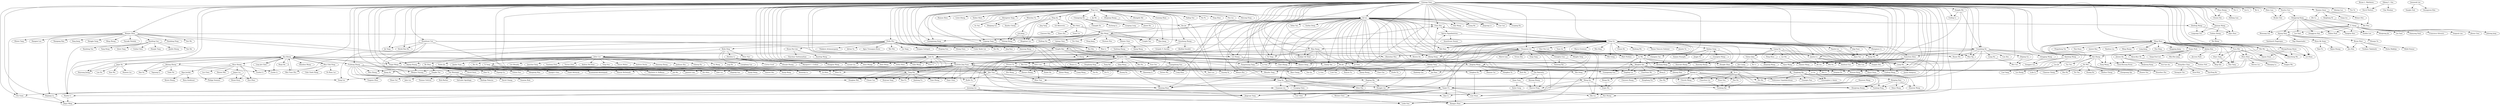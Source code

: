 strict digraph G{
"Enhong Chen " -> "Qi Liu "
"Enhong Chen " -> "Biao Xiang "
"Enhong Chen " -> "Biao Chang "
"Enhong Chen " -> "Hengshu Zhu "
"Enhong Chen " -> "Yong Ge "
"Enhong Chen " -> "Chang Tan "
"Enhong Chen " -> "Chunni Dai"
"Enhong Chen " -> "Jie Yang "
"Enhong Chen " -> "Zaiyi Chen"
"Enhong Chen " -> "Nicholas Jing Yuan "
"Enhong Chen " -> "Yijun Wang"
"Enhong Chen " -> "Zongda Wu "
"Enhong Chen " -> "Zhen Pan"
"Enhong Chen " -> "Hongjie Lin"
"Enhong Chen " -> "Ruoyan Kong"
"Enhong Chen " -> "Xianyu Zeng "
"Enhong Chen " -> "Liyuan Liu "
"Enhong Chen " -> "Zhen Wangy"
"Enhong Chen " -> "Chu Guan "
"Enhong Chen " -> "Xinjiang Lu "
"Enhong Chen " -> "Xiaolin Li "
"Enhong Chen " -> "Wenjun Zhou "
"Enhong Chen " -> "Xin Li "
"Enhong Chen " -> "Guandong Xu "
"Enhong Chen " -> "Lin Li "
"Enhong Chen " -> "Aiqing Huang "
"Enhong Chen " -> "Wenjun Ouyang "
"Enhong Chen " -> "Chen Zhu "
"Enhong Chen " -> "Zheng Dong "
"Enhong Chen " -> "Zhen Wang "
"Enhong Chen " -> "Zefan Shen "
"Enhong Chen " -> "Yubo Wang "
"Enhong Chen " -> "Yitan Li "
"Enhong Chen " -> "Guangxiang Zeng "
"Enhong Chen " -> "Min Wang "
"Enhong Chen " -> "Ji Chen "
"Enhong Chen " -> "Kuifei Yu "
"Enhong Chen " -> "Bo Li "
"Enhong Chen " -> "Dong Liu "
"Enhong Chen " -> "Zhongmou Li "
"Enhong Chen " -> "Lingyang Chu "
"Enhong Chen " -> "Zijin Zhao "
"Enhong Chen " -> "Yanjie Fu "
"Enhong Chen " -> "Xiangyu Zhao "
"Enhong Chen " -> "Hao Zhong "
"Enhong Chen " -> "Guifeng Wang "
"Enhong Chen " -> "Guangming Guo "
"Enhong Chen " -> "Yingling Liu "
"Enhong Chen " -> "Minghui Qiu "
"Enhong Chen " -> "Defu Lian "
"Enhong Chen " -> "Cong Zhao "
"Enhong Chen " -> "Guangzhong Sun "
"Enhong Chen " -> "Zhen Liao "
"Enhong Chen " -> "Yu Yang "
"Enhong Chen " -> "Shafqat Ali Shad "
"Enhong Chen " -> "Hao Wang "
"Enhong Chen " -> "Xiaohui Sun "
"Enhong Chen " -> "Derek Hao Hu "
"Enhong Chen " -> "Xiaojun Quan "
"Enhong Chen " -> "Qiming Luo "
"Enhong Chen " -> "Haocheng Wu "
"Enhong Chen " -> "Wei Wu "
"Enhong Chen " -> "Ming Zhou "
"Enhong Chen " -> "Lei Duan "
"Enhong Chen " -> "Heung-Yeung Shum "
"Enhong Chen " -> "Runze Wu "
"Enhong Chen " -> "Wan Ng"
"Enhong Chen " -> "Kai Zheng "
"Enhong Chen " -> "Fan Ye "
"Enhong Chen " -> "Liang He "
"Enhong Chen " -> "Jingsong Lv"
"Enhong Chen " -> "Can Cao"
"Enhong Chen " -> "Guoping Hu"
"Enhong Chen " -> "Guiling Li "
"Enhong Chen " -> "Baoxing Huai "
"Enhong Chen " -> "Junping Du "
"Kai Zheng " -> "Hoyoung Jueng"
"Kai Zheng " -> "Jiajie Xu "
"Kai Zheng " -> "Haozhou Wang "
"Kai Zheng " -> "Bolong Zheng "
"Kai Zheng " -> "Wen Yuan Zhu "
"Kai Zheng " -> "Wen Chih Peng "
"Kai Zheng " -> "Ling Jyh Chen "
"Kai Zheng " -> "Fuzheng Zhang "
"Kai Zheng " -> "Nicholas Jing Yuan "
"Kai Zheng " -> "Defu Lian "
"Kai Zheng " -> "Han Su "
"Kai Zheng " -> "Guohui Li "
"Kai Zheng " -> "Shuo Shang "
"Kai Zheng " -> "Guohe Li "
"Shuo Shang " -> "Kun Zhao "
"Shuo Shang " -> "Philipp Sommer "
"Shuo Shang " -> "Brano Kusy "
"Shuo Shang " -> "Raja Jurdak "
"Shuo Shang " -> "Lisi Chen "
"Shuo Shang " -> "Zhewei Wei "
"Shuo Shang " -> "Guohe Li "
"Raja Jurdak " -> "Kewei Zhang "
"Raja Jurdak " -> "Reza Arablouei "
"Defu Lian " -> "Yuyang Ye"
"Defu Lian " -> "Wenya Zhu"
"Defu Lian " -> "Zhenyu Zhang"
"Defu Lian " -> "Xianming Li "
"Defu Lian " -> "Yong Rui "
"Defu Lian " -> "Cong Zhao "
"Nicholas Jing Yuan " -> "Zaiyi Chen"
"Nicholas Jing Yuan " -> "Qi Zhou "
"Nicholas Jing Yuan " -> "Zhenyu Zhang"
"Nicholas Jing Yuan " -> "Yanjie Fu "
"Nicholas Jing Yuan " -> "Kieran McDonald "
"Nicholas Jing Yuan " -> "Yong Rui "
"Nicholas Jing Yuan " -> "Honghao Wei "
"Nicholas Jing Yuan " -> "Chuan Cao "
"Nicholas Jing Yuan " -> "Hao Fu "
"Nicholas Jing Yuan " -> "Yuan Zhong "
"Nicholas Jing Yuan " -> "Wen Zhong "
"Nicholas Jing Yuan " -> "Lian Duan "
"Yanjie Fu " -> "Xinjiang Lu "
"Yanjie Fu " -> "Jingci Ming"
"Yanjie Fu " -> "Qiao Li "
"Yanjie Fu " -> "Weiwei Chen "
"Yanjie Fu " -> "Jingyuan Yang "
"Yanjie Fu " -> "Hao Zhong "
"Yanjie Fu " -> "Spiros Papadimitriou "
"Yanjie Fu " -> "Lian Duan "
"Yanjie Fu " -> "Can Chen "
"Yanjie Fu " -> "Yong Ge "
"Spiros Papadimitriou " -> "Ananthram Swami "
"Spiros Papadimitriou " -> "Yong Ge "
"Hao Zhong " -> "Xiangyu Zhao "
"Weiwei Chen " -> "Leilei Sun "
"Xinjiang Lu " -> "Jingci Ming"
"Qi Zhou " -> "Zaiyi Chen"
"Fuzheng Zhang " -> "Zhenyu Zhang"
"Fuzheng Zhang " -> "Honghao Wei "
"Fuzheng Zhang " -> "Chuan Cao "
"Fuzheng Zhang " -> "Hao Fu "
"Fuzheng Zhang " -> "Yuan Zhong "
"Fuzheng Zhang " -> "Wen Zhong "
"Fuzheng Zhang " -> "Jianxun Lian "
"Fuzheng Zhang " -> "Yingmin Zhou "
"Ling Jyh Chen " -> "Kai Zheng "
"Wen Chih Peng " -> "Wen Yuan Zhu "
"Wen Chih Peng " -> "Kai Zheng "
"Wen Chih Peng " -> "Chih Chieh Hung "
"Wen Chih Peng " -> "Po Ruey Lei "
"Wen Yuan Zhu " -> "Kai Zheng "
"Bolong Zheng " -> "Yaguang Li "
"Bolong Zheng " -> "Han Su "
"Bolong Zheng " -> "Tieke He "
"Bolong Zheng " -> "Guohui Li "
"Jiajie Xu " -> "Hoyoung Jueng"
"Jiajie Xu " -> "Huiwen Liu "
"Jiajie Xu " -> "Kai Zheng "
"Jiajie Xu " -> "Lan Du "
"Jiajie Xu " -> "Xian Wu "
"Heung-Yeung Shum " -> "Yajuan Duan "
"Heung-Yeung Shum " -> "Haocheng Wu "
"Heung-Yeung Shum " -> "Lei Duan "
"Wei Wu " -> "Kai Zhang "
"Wei Wu " -> "Haocheng Wu "
"Wei Wu " -> "Fang Wang "
"Wei Wu " -> "Lei Duan "
"Kai Zhang " -> "Fang Wang "
"Furu Wei " -> "Yingjun Wu "
"Furu Wei " -> "Yajuan Duan "
"Furu Wei " -> "Bing Qin "
"Furu Wei " -> "Nan Yang "
"Ming Zhou " -> "Pengcheng Yin "
"Ming Zhou " -> "Nan Duan "
"Ming Zhou " -> "Junwei Bao "
"Ming Zhou " -> "Haocheng Wu "
"Ming Zhou " -> "Yingjun Wu "
"Ming Zhou " -> "Hyun-Kyo Oh "
"Ming Zhou " -> "Yajuan Duan "
"Ming Zhou " -> "Xiaolong Wang "
"Ming Zhou " -> "Xiaohua Liu "
"Ming Zhou " -> "Ming Zhang "
"Ming Zhou " -> "Jinhan Kim "
"Ming Zhou " -> "Long Jiang "
"Ming Zhou " -> "Xiaohua Liu "
"Ming Zhou " -> "Long Jiang "
"Ming Zhou " -> "Duo Ding "
"Ming Zhou " -> "Xingping Jiang "
"Ming Zhou " -> "Fang Wang "
"Ming Zhou " -> "Lei Duan "
"Ming Zhou " -> "Bing Qin "
"Ming Zhou " -> "Nan Yang "
"Long Jiang " -> "Ming Zhou "
"Jinhan Kim " -> "Ming Zhou "
"Hyun-Kyo Oh " -> "Yoohan Noh "
"Xiaojun Quan " -> "Wenyu Dou "
"Xiaojun Quan " -> "Zhi Lu "
"Xiaojun Quan " -> "Bei Hua "
"Xiaojun Quan " -> "Gang Liu "
"Zhi Lu " -> "Bei Hua "
"Xiaohui Sun " -> "Dongyeop Kang "
"Xiaohui Sun " -> "Ho-Jin Choi "
"Dongyeop Kang " -> "Woosang Lim "
"Dongyeop Kang " -> "Kijung Shin "
"Dongyeop Kang " -> "Lee Sael "
"Dongyeop Kang " -> "Donggyun Han "
"Dongyeop Kang " -> "Nahea Park "
"Dongyeop Kang " -> "Sangtae Kim "
"Dongyeop Kang " -> "Soobin Lee "
"Kijung Shin " -> "Bryan Hooi "
"Kijung Shin " -> "Hwanjo Yu "
"Kijung Shin " -> "Jisu Kim "
"Kijung Shin " -> "Vaishnavh Nagarajan "
"Kijung Shin " -> "Naji Shajarisales "
"Bryan Hooi " -> "Disha Makhija"
"Bryan Hooi " -> "Mohit Kumar"
"Bryan Hooi " -> "Jisu Kim "
"Bryan Hooi " -> "Tsubasa Takahashi "
"Zhen Liao " -> "Ho-Jin Choi "
"Guangzhong Sun " -> "Xianming Li "
"Guangzhong Sun " -> "Xichen Wu "
"Guangzhong Sun " -> "Cong Zhao "
"Guangzhong Sun " -> "Yong Rui "
"Guangzhong Sun " -> "Jianxun Lian "
"Minghui Qiu " -> "Guangming Guo "
"Minghui Qiu " -> "Yingling Liu "
"Minghui Qiu " -> "Fenglong Ma "
"Minghui Qiu " -> "Yaliang Li "
"Minghui Qiu " -> "Qi Li "
"Minghui Qiu " -> "Shi Zhi "
"Minghui Qiu " -> "Lu Su "
"Minghui Qiu " -> "Heng Ji "
"Minghui Qiu " -> "Qiming Diao "
"Minghui Qiu " -> "Chao-Yuan Wu "
"Minghui Qiu " -> "Wei Dong "
"Heng Ji " -> "Meng Qu "
"Heng Ji " -> "Zeqiu Wu "
"Meng Qu " -> "Zeqiu Wu "
"Lu Su " -> "Hengtong Zhang "
"Lu Su " -> "Yunlong Feng "
"Lu Su " -> "Zhaoran Wang "
"Lu Su " -> "Shiyu Wang "
"Lu Su " -> "Chuishi Meng "
"Lu Su " -> "Christopher J. Quinn "
"Qi Li " -> "Hengtong Zhang "
"Qi Li " -> "Yunlong Feng "
"Qi Li " -> "Chuishi Meng "
"Qi Li " -> "Nan Du "
"Qi Li " -> "Yusheng Xie "
"Qi Li " -> "Christopher J. Quinn "
"Nan Du " -> "Yusheng Xie "
"Yaliang Li " -> "Chenwei Zhang "
"Yaliang Li " -> "Hengtong Zhang "
"Yaliang Li " -> "Guangxu Xun "
"Yaliang Li " -> "Vishrawas Gopalakrishnan"
"Yaliang Li " -> "Chaochun Liu "
"Yaliang Li " -> "Huan Sun "
"Yaliang Li " -> "Hongliang Fei"
"Yaliang Li " -> "Hao Wu"
"Yaliang Li " -> "Chuishi Meng "
"Yaliang Li " -> "Yusheng Xie "
"Huan Sun " -> "Yusheng Xie "
"Chaochun Liu " -> "Yusheng Xie "
"Fenglong Ma " -> "Hengtong Zhang "
"Fenglong Ma " -> "Houping Xiao "
"Fenglong Ma " -> "Guangxu Xun "
"Fenglong Ma " -> "Vishrawas Gopalakrishnan"
"Fenglong Ma " -> "Yunlong Feng "
"Fenglong Ma " -> "Shi Zhi "
"Fenglong Ma " -> "Christopher J. Quinn "
"Houping Xiao " -> "Hengtong Zhang "
"Houping Xiao " -> "Yunlong Feng "
"Houping Xiao " -> "Zhaoran Wang "
"Houping Xiao " -> "Shiyu Wang "
"Yanjie Fu " -> "Bin Liu "
"Yanjie Fu " -> "Yong Ge "
"Yong Ge " -> "Guifeng Wang "
"Yong Ge " -> "Richang Hong "
"Yong Ge " -> "Chuan He "
"Yong Ge " -> "Xindong Wu "
"Yong Ge " -> "Junping Du "
"Min Wang " -> "Fei Chen "
"Min Wang " -> "Guangxiang Zeng "
"Min Wang " -> "Yuhong Xiong "
"Min Wang " -> "Bingduan Lin "
"Min Wang " -> "Peng Jiang "
"Min Wang " -> "Huiman Hou "
"Min Wang " -> "Lijiang Chen "
"Min Wang " -> "Shimin Chen "
"Min Wang " -> "Conglei Yao "
"Min Wang " -> "Gensheng Zhang "
"Min Wang " -> "Xiao Jiang "
"Gensheng Zhang " -> "Abolfazl Asudeh "
"Gensheng Zhang " -> "Gergely V. Zaruba "
"Shimin Chen " -> "Qiang Wang "
"Aiqing Huang " -> "Wenjun Ouyang "
"Wenjun Zhou " -> "Chu Guan "
"Wenjun Zhou " -> "Xiaolin Li "
"Wenjun Zhou " -> "Xiaogang Han "
"Wenjun Zhou " -> "Xing Jiang "
"Wenjun Zhou " -> "Hengjie Song "
"Wenjun Zhou " -> "Ming Zhong "
"Wenjun Zhou " -> "Toyoaki Nishida "
"Wenjun Zhou " -> "Bowen Du "
"Wenjun Zhou " -> "Zhenshan Hou "
"Wenjun Zhou " -> "Xiaodong Feng "
"Wenjun Zhou " -> "Sen Wu "
"Wenjun Zhou " -> "Zhiwei Tang "
"Wenjun Zhou " -> "Yong Ge "
"Wenjun Zhou " -> "Xiaofeng Gao "
"Wenjun Zhou " -> "Hangzai Luo "
"Xiaofeng Gao " -> "Jiaofei Zhong "
"Xiaofeng Gao " -> "Yan Shi "
"Xiaofeng Gao " -> "Xiaodong Yue "
"Xiaofeng Gao " -> "Yang Hong "
"Xiaofeng Gao " -> "Qiwei Tang "
"Xiaofeng Gao " -> "Guihai Chen "
"Xiaofeng Gao " -> "Shaojie Tang "
"Yong Ge " -> "Biao Chang "
"Yong Ge " -> "Hasan Timucin Ozdemir "
"Yong Ge " -> "Jannite Yu "
"Yong Ge " -> "Kuo Chu Lee "
"Yong Ge " -> "Zhenyu Zhang"
"Yong Ge " -> "Hongke Zhao "
"Yong Ge " -> "Ruoyan Kong"
"Yong Ge " -> "Danhuai Guo "
"Yong Ge " -> "Yingqiu Zhu "
"Yong Ge " -> "Wei Xu "
"Yong Ge " -> "Yuanchun Zhou "
"Yong Ge " -> "Zijun Yao "
"Yong Ge " -> "Jing Yuan "
"Yong Ge " -> "Chen Zhu "
"Yong Ge " -> "Bo Jin "
"Yong Ge " -> "Li Guo"
"Yong Ge " -> "Chao Zhang"
"Yong Ge " -> "Liang Wu "
"Yong Ge " -> "Bo Liu "
"Yong Ge " -> "Changxia Tao "
"Yong Ge " -> "Yuan Ge"
"Yong Ge " -> "Chuanren Liu "
"Yong Ge " -> "Wei Geng"
"Yong Ge " -> "Matt Perkins"
"Yong Ge " -> "Zhongmou Li "
"Yong Ge " -> "Guannan Liu "
"Yong Ge " -> "Keli Xiao "
"Yong Ge " -> "Marco Gruteser "
"Yong Ge " -> "Biao Xiang "
"Yong Ge " -> "Tengfei Bao "
"Yong Ge " -> "Yi Zheng "
"Yong Ge " -> "Min Ding "
"Tong Xu " -> "Zhen Pan"
"Tong Xu " -> "Hongjie Lin"
"Tong Xu " -> "Guannan Liu "
"Tong Xu " -> "Guoqing Chen "
"Tong Xu " -> "Xiangyu Zhao "
"Tong Xu " -> "Baoxing Huai "
"Guoqing Chen " -> "Can Chen "
"Guannan Liu " -> "Can Chen "
"Tengfei Bao " -> "Le Wu "
"Tengfei Bao " -> "Linli Xu "
"Tengfei Bao " -> "Lei Zhang "
"Tengfei Bao " -> "Yi Zheng "
"Tengfei Bao " -> "Baoxing Huai "
"Tengfei Bao " -> "Hengshu Zhu "
"Hengshu Zhu " -> "Biao Chang "
"Hengshu Zhu " -> "Xianyu Zeng "
"Hengshu Zhu " -> "Bin Guo "
"Hengshu Zhu " -> "Bo Jin "
"Hengshu Zhu " -> "Li Guo"
"Hengshu Zhu " -> "Chao Zhang"
"Hengshu Zhu " -> "Kuifei Yu "
"Hengshu Zhu " -> "Huayu Li "
"Hengshu Zhu " -> "Xiangyu Zhao "
"Hengshu Zhu " -> "Chen Zhu "
"Hengshu Zhu " -> "Pengliang Ding "
"Hengshu Zhu " -> "Fang Xie "
"Hengshu Zhu " -> "Qing Wang "
"Hengshu Zhu " -> "Wei Hu "
"Hengshu Zhu " -> "Yuan Yao "
"Hengshu Zhu " -> "Meng Qu "
"Hengshu Zhu " -> "Junming Liu "
"Hengshu Zhu " -> "Baoxing Huai "
"Junming Liu " -> "Jingci Ming"
"Junming Liu " -> "Qiao Li "
"Junming Liu " -> "Jingyuan Yang "
"Junming Liu " -> "Leilei Sun "
"Chu Guan " -> "Jingci Ming"
"Meng Qu " -> "Qiao Li "
"Meng Qu " -> "Jingyuan Yang "
"Meng Qu " -> "Bin Liu "
"Bo Jin " -> "Chao Che "
"Bo Jin " -> "Kuifei Yu"
"Bo Jin " -> "Yue Qu "
"Bo Jin " -> "Li Guo "
"Bo Jin " -> "Cuili Yao "
"Bo Jin " -> "Ruiyun Yu "
"Bo Jin " -> "Qiang Zhang "
"Bin Guo " -> "Zhitao Wang "
"Bin Guo " -> "Liang Wang "
"Bin Guo " -> "Tao Ku "
"Bin Guo " -> "Fei Yi "
"Bin Guo " -> "Miao Tian "
"Chang Tan " -> "Biao Chang "
"Lei Zhang " -> "Ji Chen "
"Linli Xu " -> "Zaiyi Chen"
"Linli Xu " -> "Liyuan Liu "
"Linli Xu " -> "Zhen Wangy"
"Linli Xu " -> "Wenjun Ouyang "
"Linli Xu " -> "Zhen Wang "
"Linli Xu " -> "Zefan Shen "
"Linli Xu " -> "Yubo Wang "
"Linli Xu " -> "Yitan Li "
"Linli Xu " -> "Yingzi Wang "
"Yingzi Wang " -> "Kieran McDonald "
"Le Wu " -> "Yijun Wang"
"Le Wu " -> "Hongke Zhao "
"Le Wu " -> "Guangming Guo "
"Le Wu " -> "Yingling Liu "
"Le Wu " -> "Richang Hong "
"Le Wu " -> "Junping Du "
"Richang Hong " -> "Junping Du "
"Hongke Zhao " -> "Ruoyan Kong"
"Hongke Zhao " -> "Guifeng Wang "
"Biao Xiang " -> "Fangshuang Tang "
"Biao Xiang " -> "Ji Chen "
"Biao Xiang " -> "Yu Yang "
"Biao Xiang " -> "Shafqat Ali Shad "
"Keli Xiao " -> "Yong Ge "
"Zhongmou Li " -> "Xiang Wu "
"Chuanren Liu " -> "Xianyu Zeng "
"Chuanren Liu " -> "Jingyuan Yang "
"Chuanren Liu " -> "Mingfei Teng "
"Chuanren Liu " -> "March Liao"
"Chuanren Liu " -> "Vivian Zhu"
"Chuanren Liu " -> "Songhua Xu "
"Chuanren Liu " -> "Zheng Dong "
"Chuanren Liu " -> "Kai Zhang "
"Chuanren Liu " -> "Wei Geng"
"Chuanren Liu " -> "Matt Perkins"
"Chuanren Liu " -> "Bowen Du "
"Chuanren Liu " -> "Zhenshan Hou "
"Chuanren Liu " -> "Leilei Sun "
"Chuanren Liu " -> "Chonghui Guo "
"Chuanren Liu " -> "Yanming Xie"
"Chuanren Liu " -> "Lian Duan "
"Chuanren Liu " -> "Yong Ge "
"Chonghui Guo " -> "Leilei Sun "
"Chonghui Guo " -> "Yanming Xie"
"Kai Zhang " -> "Shandian Zhe "
"Kai Zhang " -> "Chaoran Cheng "
"Kai Zhang " -> "Zhi Wei "
"Kai Zhang " -> "Tan Yan "
"Zhi Wei " -> "Fei Tan "
"Zhi Wei " -> "Chaoran Cheng "
"Zhi Wei " -> "Kuang Du"
"Zhi Wei " -> "Ruihua Cheng"
"Zhi Wei " -> "Chenguang Qin"
"Zhi Wei " -> "Huaxin You"
"Zhi Wei " -> "Sha Hu"
"Zhi Wei " -> "Shandian Zhe "
"Songhua Xu " -> "Lian Duan "
"Yuan Ge" -> "Changxia Tao "
"Jing Yuan " -> "Zijun Yao "
"Zijun Yao " -> "Yong Ge "
"Zijun Yao " -> "Bin Liu "
"Yuanchun Zhou " -> "Danhuai Guo "
"Yuanchun Zhou " -> "Yingqiu Zhu "
"Yuanchun Zhou " -> "Wei Xu "
"Yuanchun Zhou " -> "Liang Wu "
"Yuanchun Zhou " -> "Bo Liu "
"Yuanchun Zhou " -> "Bin Cao "
"Liang Wu " -> "Justin Sampson "
"Hengshu Zhu " -> "Chen Zhu "
"Hengshu Zhu " -> "Fangshuang Tang "
"Hengshu Zhu " -> "Jingyuan Yang "
"Xiaolin Li " -> "Jingci Ming"
"Zongda Wu " -> "Yijun Wang"
"Zongda Wu " -> "Guandong Xu "
"Zongda Wu " -> "Guiling Li "
"Yong Ge " -> "Qi Liu "
"Yong Ge " -> "Yong Rui "
"Yong Ge " -> "Qinbao Song "
"Yong Ge " -> "Xiang Wu "
"Qinbao Song " -> "Changxia Tao "
"Qinbao Song " -> "Guangtao Wang "
"Qinbao Song " -> "Xueying Zhang "
"Qinbao Song " -> "Kaiyuan Zhang "
"Qinbao Song " -> "Xuejun Huangfu "
"Qinbao Song " -> "Jingjie Ni "
"Guangtao Wang " -> "Xueying Zhang "
"Guangtao Wang " -> "Kaiyuan Zhang "
"Guangtao Wang " -> "Qinbao Song "
"Yong Rui " -> "Honghao Wei "
"Yong Rui " -> "Chuan Cao "
"Yong Rui " -> "Hao Fu "
"Yong Rui " -> "Yuan Zhong "
"Yong Rui " -> "Jianlong Fu "
"Yong Rui " -> "Kuiyuan Yang "
"Qi Liu " -> "Yuyang Ye"
"Qi Liu " -> "Wenya Zhu"
"Qi Liu " -> "Yijun Wang"
"Qi Liu " -> "Zhen Pan"
"Qi Liu " -> "Hongjie Lin"
"Qi Liu " -> "Ruoyan Kong"
"Qi Liu " -> "Xianyu Zeng "
"Qi Liu " -> "Keli Xiao "
"Qi Liu " -> "Yefan Tao "
"Qi Liu " -> "Yuefan Deng "
"Qi Liu " -> "Biao Chang "
"Qi Liu " -> "Zheng Dong "
"Qi Liu " -> "Ji Chen "
"Qi Liu " -> "Xiangyu Zhao "
"Qi Liu " -> "Guifeng Wang "
"Qi Liu " -> "Guangming Guo "
"Qi Liu " -> "Yingling Liu "
"Qi Liu " -> "Yu Yang "
"Qi Liu " -> "Shafqat Ali Shad "
"Qi Liu " -> "Zhefeng Wang "
"Qi Liu " -> "Hao Wang "
"Qi Liu " -> "Runze Wu "
"Qi Liu " -> "Wan Ng"
"Qi Liu " -> "Xiang Wu "
"Qi Liu " -> "Liang He "
"Qi Liu " -> "Jingsong Lv"
"Qi Liu " -> "Can Cao"
"Qi Liu " -> "Guoping Hu"
"Qi Liu " -> "Yi Zheng "
"Qi Liu " -> "Linpeng Tang "
"Qi Liu " -> "Baoxing Huai "
"Qi Liu " -> "Junping Du "
"Linpeng Tang " -> "Kai Shu "
"Linpeng Tang " -> "Wan Li "
"Zhefeng Wang " -> "Lingyang Chu "
"Zhefeng Wang " -> "Zijin Zhao "
"Biao Xiang " -> "Yi Zheng "
"Enhong Chen " -> "Huanhuan Cao "
"Enhong Chen " -> "Linli Xu "
"Enhong Chen " -> "Tengfei Bao "
"Enhong Chen " -> "Lei Zhang "
"Enhong Chen " -> "Qi Zhou "
"Enhong Chen " -> "Haiping Ma "
"Enhong Chen " -> "Hongke Zhao "
"Enhong Chen " -> "Chuanren Liu "
"Enhong Chen " -> "Zhefeng Wang "
"Enhong Chen " -> "Yong Ge "
"Enhong Chen " -> "Yingzi Wang "
"Enhong Chen " -> "Xiang Wu "
"Enhong Chen " -> "Yi Zheng "
"Enhong Chen " -> "Linpeng Tang "
"Dongyeop Kang " -> "U. Kang "
"U. Kang " -> "Francesco Silvestri "
"U. Kang " -> "Yongsub Lim "
"U. Kang " -> "Jihoon Choi"
"U. Kang " -> "Woosang Lim "
"U. Kang " -> "Kijung Shin "
"U. Kang " -> "Jinhong Jung "
"U. Kang " -> "Woojeong Jin"
"U. Kang " -> "Lee Sael"
"U. Kang " -> "Namyong Park"
"U. Kang " -> "Donggyun Han "
"U. Kang " -> "Nahea Park "
"U. Kang " -> "Sangtae Kim "
"U. Kang " -> "Soobin Lee "
"Kijung Shin " -> "Hyun Ah Song "
"Hyun Ah Song " -> "Xiao Fu "
"Hyun Ah Song " -> "Kejun Huang "
"Yingzi Wang " -> "Yong Rui "
"Heng Ji " -> "Wenqi He "
"Wenqi He " -> "Zeqiu Wu "
"Qi Li " -> "Chaochun Liu "
"Yanjie Fu " -> "Xiaolin Li "
"Yanjie Fu " -> "Chu Guan "
"Aiqing Huang " -> "Qi Zhou "
"Wenjun Zhou " -> "Xinjiang Lu "
"Yong Ge " -> "Jianhui Li "
"Yong Ge " -> "Le Wu "
"Yong Ge " -> "Guandong Xu "
"Hengshu Zhu " -> "Huang Xu "
"Hengshu Zhu " -> "Richang Hong "
"Hengshu Zhu " -> "Guannan Liu "
"Yi Zheng " -> "Nicholas Jing Yuan "
"Nicholas Jing Yuan " -> "Songhua Xu "
"Lei Zhang " -> "Chang Tan "
"Linli Xu " -> "Yong Rui "
"Biao Xiang " -> "Tong Xu "
"Chuanren Liu " -> "Yong Tang "
"Guandong Xu " -> "Liang Wu "
"Guandong Xu " -> "Bo Liu "
"Guandong Xu " -> "Jianhui Li "
"Guandong Xu " -> "Liang Hu "
"Guandong Xu " -> "Wei Cao "
"Guandong Xu " -> "Zhiping Gu"
"Guandong Xu " -> "Runze Wu "
"Guandong Xu " -> "Wan Ng"
"Guandong Xu " -> "Songguo Liu"
"Guandong Xu " -> "Can Zhu "
"Zhiping Gu" -> "Wei Cao "
"Liang Hu " -> "Wei Cao "
"Jianhui Li " -> "Danhuai Guo "
"Jianhui Li " -> "Yingqiu Zhu "
"Jianhui Li " -> "Wei Xu "
"Jianhui Li " -> "Liang Wu "
"Jianhui Li " -> "Bo Liu "
"Jianhui Li " -> "Bin Cao "
"Yong Rui " -> "Hao Fu "
"Qi Liu " -> "Fangshuang Tang "
"Qi Liu " -> "Chen Zhu "
"Chuanren Liu " -> "Bin Liu "
"Haiping Ma " -> "Zhen Pan"
"Haiping Ma " -> "Hongjie Lin"
"Huanhuan Cao " -> "Jie Yang "
"Huanhuan Cao " -> "Kuifei Yu "
"Huanhuan Cao " -> "Dong Liu "
"Huanhuan Cao " -> "Derek Hao Hu "
"Yong Ge " -> "Liang Du "
"Liang Du " -> "Hanmo Wang "
"Liang Du " -> "Peng Zhou "
"Liang Du " -> "Lei Shi "
"Liang Du " -> "Yuhua Qian "
"Liang Du " -> "Bo Liu "
"Yuhua Qian " -> "Zhiqiang Wang "
"Yuhua Qian " -> "Jiye Liang "
"Yuhua Qian " -> "Ru Li "
"Lei Shi " -> "Hanmo Wang "
"Peng Zhou " -> "Hanmo Wang "
"Hengshu Zhu " -> "Zhiwen Yu "
"Zhiwen Yu " -> "Huang Xu "
"Zhiwen Yu " -> "Jingyuan Yang "
"Zhiwen Yu " -> "Zhitao Wang "
"Zhiwen Yu " -> "Liang Wang "
"Zhiwen Yu " -> "Tao Ku "
"Zhiwen Yu " -> "Fei Yi "
"Zhiwen Yu " -> "Miao Tian "
"Zhiwen Yu " -> "Zhu Wang "
"Zhiwen Yu " -> "Huilei He "
"Zhiwen Yu " -> "Jilei Tian "
"Zhu Wang " -> "Miao Tian "
"Enhong Chen " -> "Fangshuang Tang "
"Enhong Chen " -> "Tong Xu "
"Enhong Chen " -> "Feida Zhu "
"Enhong Chen " -> "Yong Rui "
"Enhong Chen " -> "Richang Hong "
"Ming Zhou " -> "Kai Zhang "
"Ming Zhou " -> "Wei Wu "
"Ming Zhou " -> "Zhou Zhao "
"Ming Zhou " -> "Sunju Park "
"Ming Zhou " -> "Duyu Tang "
"Duyu Tang " -> "Bing Qin "
"Duyu Tang " -> "Nan Yang "
"Jinhan Kim " -> "Jin-woo Park "
"Xiaolong Wang " -> "Luo Jie "
"Xiaolong Wang " -> "Min Li "
"Luo Jie " -> "Carl Yang"
"Luo Jie " -> "Lin Zhong"
"Luo Jie " -> "Li-Jia Li"
"Sunju Park " -> "Hyun-Kyo Oh "
"Sunju Park " -> "Jiwoon Ha "
"Sunju Park " -> "Soon-Hyoung Kwon "
"Sunju Park " -> "Min-Hee Jang "
"Sunju Park " -> "Sang-Chul Lee "
"Sunju Park " -> "Yoohan Noh "
"Jiwoon Ha " -> "Dong-Kyu Chae "
"Jiwoon Ha " -> "BooJoong Kang "
"Jiwoon Ha " -> "Eul Gyu Im "
"Jiwoon Ha " -> "Soon-Hyoung Kwon "
"Dong-Kyu Chae " -> "Seong-Je Cho "
"Dong-Kyu Chae " -> "Yesol Kim "
"Dong-Kyu Chae " -> "Yun-Yong Ko "
"Zhou Zhao " -> "Yingjun Wu "
"Zhou Zhao " -> "Xinyu Duan "
"Zhou Zhao " -> "Jun Xiao "
"Zhou Zhao " -> "Hanqing Lu "
"Zhou Zhao " -> "Steven Liu "
"Siliang Tang " -> "Zhou Yu "
"Siliang Tang " -> "Xinyu Duan "
"Siliang Tang " -> "Jun Xiao "
"Siliang Tang " -> "Haidong Gao "
"U. Kang " -> "Lee Sael "
"Feida Zhu " -> "Liu Yang "
"Feida Zhu " -> "Swapna Gottipati "
"Feida Zhu " -> "Huiping Sun "
"Feida Zhu " -> "Zhong Chen "
"Feida Zhu " -> "Cindy Xinde Lin "
"Feida Zhu " -> "Bolin Ding "
"Feida Zhu " -> "Bo Zhao "
"Feida Zhu " -> "Xin Mu "
"Feida Zhu " -> "Jing Xiao"
"Feida Zhu " -> "Jianzong Wang"
"Feida Zhu " -> "Guangming Guo "
"Feida Zhu " -> "Yingling Liu "
"Feida Zhu " -> "Wei Dong "
"Feida Zhu " -> "Kwan Hui Lim "
"Feida Zhu " -> "Palakorn Achananuparp "
"Feida Zhu " -> "Adrian Vu "
"Feida Zhu " -> "Agus Trisnajaya Kwee "
"Feida Zhu " -> "Wei Wei "
"Feida Zhu " -> "Guohui Li "
"Kwan Hui Lim " -> "Xiaoting Wang "
"Kwan Hui Lim " -> "Tharshan Vaithianathan "
"Bo Zhao " -> "Xide Lin "
"Bo Zhao " -> "Mengting Wan "
"Bo Zhao " -> "Xiangyu Chen "
"Bo Zhao " -> "Fedor Borisyuk "
"Bo Zhao " -> "Krishnaram Kenthapadi "
"Bo Zhao " -> "David Stein "
"Bo Zhao " -> "Chuishi Meng "
"Bo Zhao " -> "Shi Zhi "
"Bo Zhao " -> "Wenzhu Tong "
"Bo Zhao " -> "Dian Yu "
"Bo Zhao " -> "Yupeng Gu "
"Bo Zhao " -> "Yizhou Sun "
"Bo Zhao " -> "Fangbo Tao "
"Bo Zhao " -> "Tim Weninger "
"Nikunj C. Oza " -> "David Nielsen "
"Nikunj C. Oza " -> "Clay Woolam "
"Bryan L. Matthews " -> "David Nielsen "
"Tim Weninger " -> "Salvador Aguiñaga "
"Tim Weninger " -> "Rodrigo Palacios "
"Tim Weninger " -> "David Chiang "
"Tim Weninger " -> "Yonatan Bisk "
"Tim Weninger " -> "Rodrigo Palacios "
"Tim Weninger " -> "Thomas Gottron"
"Tim Weninger " -> "Rick Barber "
"Fangbo Tao " -> "Huan Gui "
"Fangbo Tao " -> "Jialu Liu "
"Joonseok Lee " -> "Sangho Suh "
"Joonseok Lee " -> "Seungyeon Kim "
"Bolin Ding " -> "Xide Lin "
"Bolin Ding " -> "Liangliang Cao "
"Bolin Ding " -> "Jiebo Luo "
"Bolin Ding " -> "Zhenhui Li "
"Bolin Ding " -> "Peter Nye "
"Zhenhui Li " -> "Margaret C. Crofoot "
"Zhenhui Li " -> "Hongjian Wang "
"Zhenhui Li " -> "Corina Graif "
"Zhenhui Li " -> "Zhuojie Huang "
"Zhenhui Li " -> "Jingjing Wang "
"Jiebo Luo " -> "Yingzi Wang "
"Jiebo Luo " -> "Liangliang Cao "
"Jiebo Luo " -> "Yu Wang "
"Jiebo Luo " -> "Tong Sun "
"Jiebo Luo " -> "Simon Weber "
"Jiebo Luo " -> "Andrew Nocka "
"Jiebo Luo " -> "Danning Zheng "
"Jiebo Luo " -> "Junhuan Zhu "
"Jiebo Luo " -> "Yuheng Hu "
"Jiebo Luo " -> "Jun Wu "
"Jiebo Luo " -> "Ling He "
"Jiebo Luo " -> "Lee Murphy "
"Jiebo Luo " -> "Zhou Yu "
"Jiebo Luo " -> "Yi Yang "
"Jiebo Luo " -> "Bin Xu "
"Jiebo Luo " -> "Hailin Jin "
"Jiebo Luo " -> "Jianchao Yang "
"Jiebo Luo " -> "Tianlang Chen"
"Jiebo Luo " -> "Yuxiao Chen"
"Jiebo Luo " -> "Andrey Del Pozo "
"Hailin Jin " -> "Matthew D. Hoffman "
"Bin Xu " -> "Xin Shen "
"Yi Yang " -> "Zhou Yu "
"Yi Yang " -> "Xiaochi Wei "
"Yi Yang " -> "Xiang Wang "
"Yi Yang " -> "Zhipeng Gao "
"Yi Yang " -> "Hanqi Wang "
"Yi Yang " -> "Jun Xiao "
"Yi Yang " -> "Weiming Lu "
"Jiajun Liu " -> "Kun Zhao "
"Jiajun Liu " -> "Philipp Sommer "
"Jiajun Liu " -> "Brano Kusy "
"Nicholas Jing Yuan " -> "Dan Luo "
"Huanhuan Cao " -> "Hengshu Zhu "
"Huanhuan Cao " -> "Jilei Tian "
"Huanhuan Cao " -> "Tengfei Bao "
"Jilei Tian " -> "Hengshu Zhu "
"Jilei Tian " -> "Kuifei Yu "
"Jilei Tian " -> "Dong Liu "
"Jilei Tian " -> "Baoxing Huai "
"Enhong Chen " -> "Jilei Tian "
"Enhong Chen " -> "Fuzheng Zhang "
"Fuzheng Zhang " -> "Xiang Ao "
"Xiang Ao " -> "Yingmin Zhou "
"Xiaojun Quan " -> "Xingliang Ni "
"Xingliang Ni " -> "Bei Hua "
"Chen Zhu " -> "Spiros Papadimitriou "
"Jilei Tian " -> "Tong Xu "
"Jilei Tian " -> "Haiping Ma "
"Yong Ge " -> "Yanchi Liu "
"Yanchi Liu " -> "Zijun Yao "
"Yanchi Liu " -> "Lian Duan "
"Enhong Chen " -> "Ping Luo "
"Enhong Chen " -> "Jiannan Wang "
"Kai Zheng " -> "Yong Rui "
"Ming Zhou " -> "Furu Wei "
"Xiaolong Wang " -> "Jingjing Wang "
"Jingjing Wang " -> "Wenzhu Tong "
"Jingjing Wang " -> "Hongkun Yu "
"Jingjing Wang " -> "Xiuli Ma "
"Jingjing Wang " -> "Haoyan Cai "
"Jingjing Wang " -> "Tim Hanratty "
"Tim Hanratty " -> "Quan Yuan "
"Tim Hanratty " -> "Haoruo Peng "
"Shaowen Wang " -> "Haoruo Peng "
"Quan Yuan " -> "Xinhe Geng "
"Quan Yuan " -> "Haoruo Peng "
"Furu Wei " -> "Duyu Tang "
"Jiannan Wang " -> "Lingyang Chu "
"Jiannan Wang " -> "Zijin Zhao "
"Jiannan Wang " -> "Yudian Zheng "
"Yudian Zheng " -> "Xin Wang "
"Ping Luo " -> "Zhiqiang Zhang "
"Ping Luo " -> "Yading Yue "
"Ping Luo " -> "Xin Jin "
"Ping Luo " -> "Changying Du "
"Ping Luo " -> "Jia He "
"Ping Luo " -> "Kai Shu "
"Ping Luo " -> "Wan Li "
"Ping Luo " -> "Linpeng Tang "
"Ping Luo " -> "Min Wang "
"Ping Luo " -> "Lei Zhang "
"Ping Luo " -> "Xu Pu "
"Ping Luo " -> "Yuhong Xiong "
"Ping Luo " -> "Yong Zhao "
"Ping Luo " -> "Fen Lin "
"Ping Luo " -> "Shicong Feng "
"Ping Luo " -> "Baoyao Zhou "
"Ping Luo " -> "Liwei Zheng "
"Ping Luo " -> "Dan Luo "
"Ping Luo " -> "Guangxiang Zeng "
"Ping Luo " -> "Yuhong Xiong "
"Ping Luo " -> "Bingduan Lin "
"Ping Luo " -> "Xukun Shen"
"Ping Luo " -> "Su Yan "
"Ping Luo " -> "Zhiqiang Liu "
"Ping Luo " -> "Yong Zhao "
"Ping Luo " -> "Zhongzhi Shi "
"Ping Luo " -> "Wenchao Yu "
"Ping Luo " -> "Xiang Ao "
"Ping Luo " -> "Conglei Yao "
"Ping Luo " -> "Gensheng Zhang "
"Ping Luo " -> "Xiao Jiang "
"Ping Luo " -> "Yuhong Xiong "
"Ping Luo " -> "Guoxing Zhan"
"Wenchao Yu " -> "Xiaohu Cheng "
"Min Wang " -> "Linpeng Tang "
"Shimin Chen " -> "Yanfeng Zhang "
"Jia He " -> "Guoping Long "
"Changying Du " -> "Guoping Long "
"Changying Du " -> "Changde Du "
"Changying Du " -> "Xin Jin "
"Changying Du " -> "Yucheng Li "
"Xin Jin " -> "Dan Luo "
"Zhiqiang Zhang " -> "Jiawei Hu "
"Guandong Xu " -> "Yuanchun Zhou "
"Guandong Xu " -> "Dongjing Wang "
"Dongjing Wang " -> "Songguo Liu"
"Hengshu Zhu " -> "Tong Xu "
"Kai Zheng " -> "Yingzi Wang "
"Furu Wei " -> "Zhou Zhao "
"Qi Li " -> "Huan Sun "
"Tong Xu " -> "Chen Zhu "
"Shuo Shang " -> "Jiajun Liu "
"Linli Xu " -> "Defu Lian "
"Le Wu " -> "Minghui Qiu "
"Yaliang Li " -> "Nan Du "
"Enhong Chen " -> "Le Wu "
"Ping Luo " -> "Peifeng Yin "
"Ping Luo " -> "Wei Shen "
"Ping Luo " -> "Ning An "
"Ning An " -> "Yuhong Xiong "
"Ning An " -> "Bingduan Lin "
"Ning An " -> "Wei Shen "
"Ning An " -> "Jing Yang "
"Ning An " -> "Gil Alterovitz "
"Wei Shen " -> "Yinan Liu "
"Wei Shen " -> "Min Wang "
"Wei Shen " -> "Chenwei Ran "
"Wei Shen " -> "Xuan Zhu "
"Wei Shen " -> "Conglei Yao "
"Min Wang " -> "Lei Zhang "
"Peifeng Yin " -> "Kai Shu "
"Peifeng Yin " -> "Wan Li "
"Changying Du " -> "Xin Jin "
"Enhong Chen " -> "Guandong Xu "
"Guandong Xu " -> "Yanjie Fu "
"Chuanren Liu " -> "Meng Qu "
"Jingjing Wang " -> "Min Li "
"Linli Xu " -> "Aiqing Huang "
"Yanchi Liu " -> "Bin Liu "
"Ping Luo " -> "Lili Jiang "
"Lili Jiang " -> "Yuhong Xiong "
"Lili Jiang " -> "Bingduan Lin "
"Kai Zheng " -> "Haoji Hu "
"Tong Xu " -> "Yanjie Fu "
"Liang Du " -> "Liang Wu "
"Liang Du " -> "Jianhui Li "
"Ping Luo " -> "Shengwen Yang "
"Shengwen Yang " -> "Su Yan "
"Shengwen Yang " -> "Zhiqiang Liu "
"Jiebo Luo " -> "Jianbo Yuan "
"Jianbo Yuan " -> "Jun Wu "
"Qi Liu " -> "Linli Xu "
"Qi Liu " -> "Hongke Zhao "
"Qi Liu " -> "Chuanren Liu "
"Enhong Chen " -> "Miao Zhang "
"Ping Luo " -> "Qi Liu "
"Qi Liu " -> "Le Wu "
"Qi Liu " -> "Tong Xu "
"Qi Liu " -> "Chang Tan "
"Qi Liu " -> "Minghui Qiu "
"Linli Xu " -> "Qi Zhou "
"Miao Zhang " -> "Chunni Dai"
"Miao Zhang " -> "Zhifang Liao "
"Linli Xu " -> "Nicholas Jing Yuan "
"Tim Hanratty " -> "Keyang Zhang "
"Keyang Zhang " -> "Haoruo Peng "
"Chuanren Liu " -> "Nicholas Jing Yuan "
}